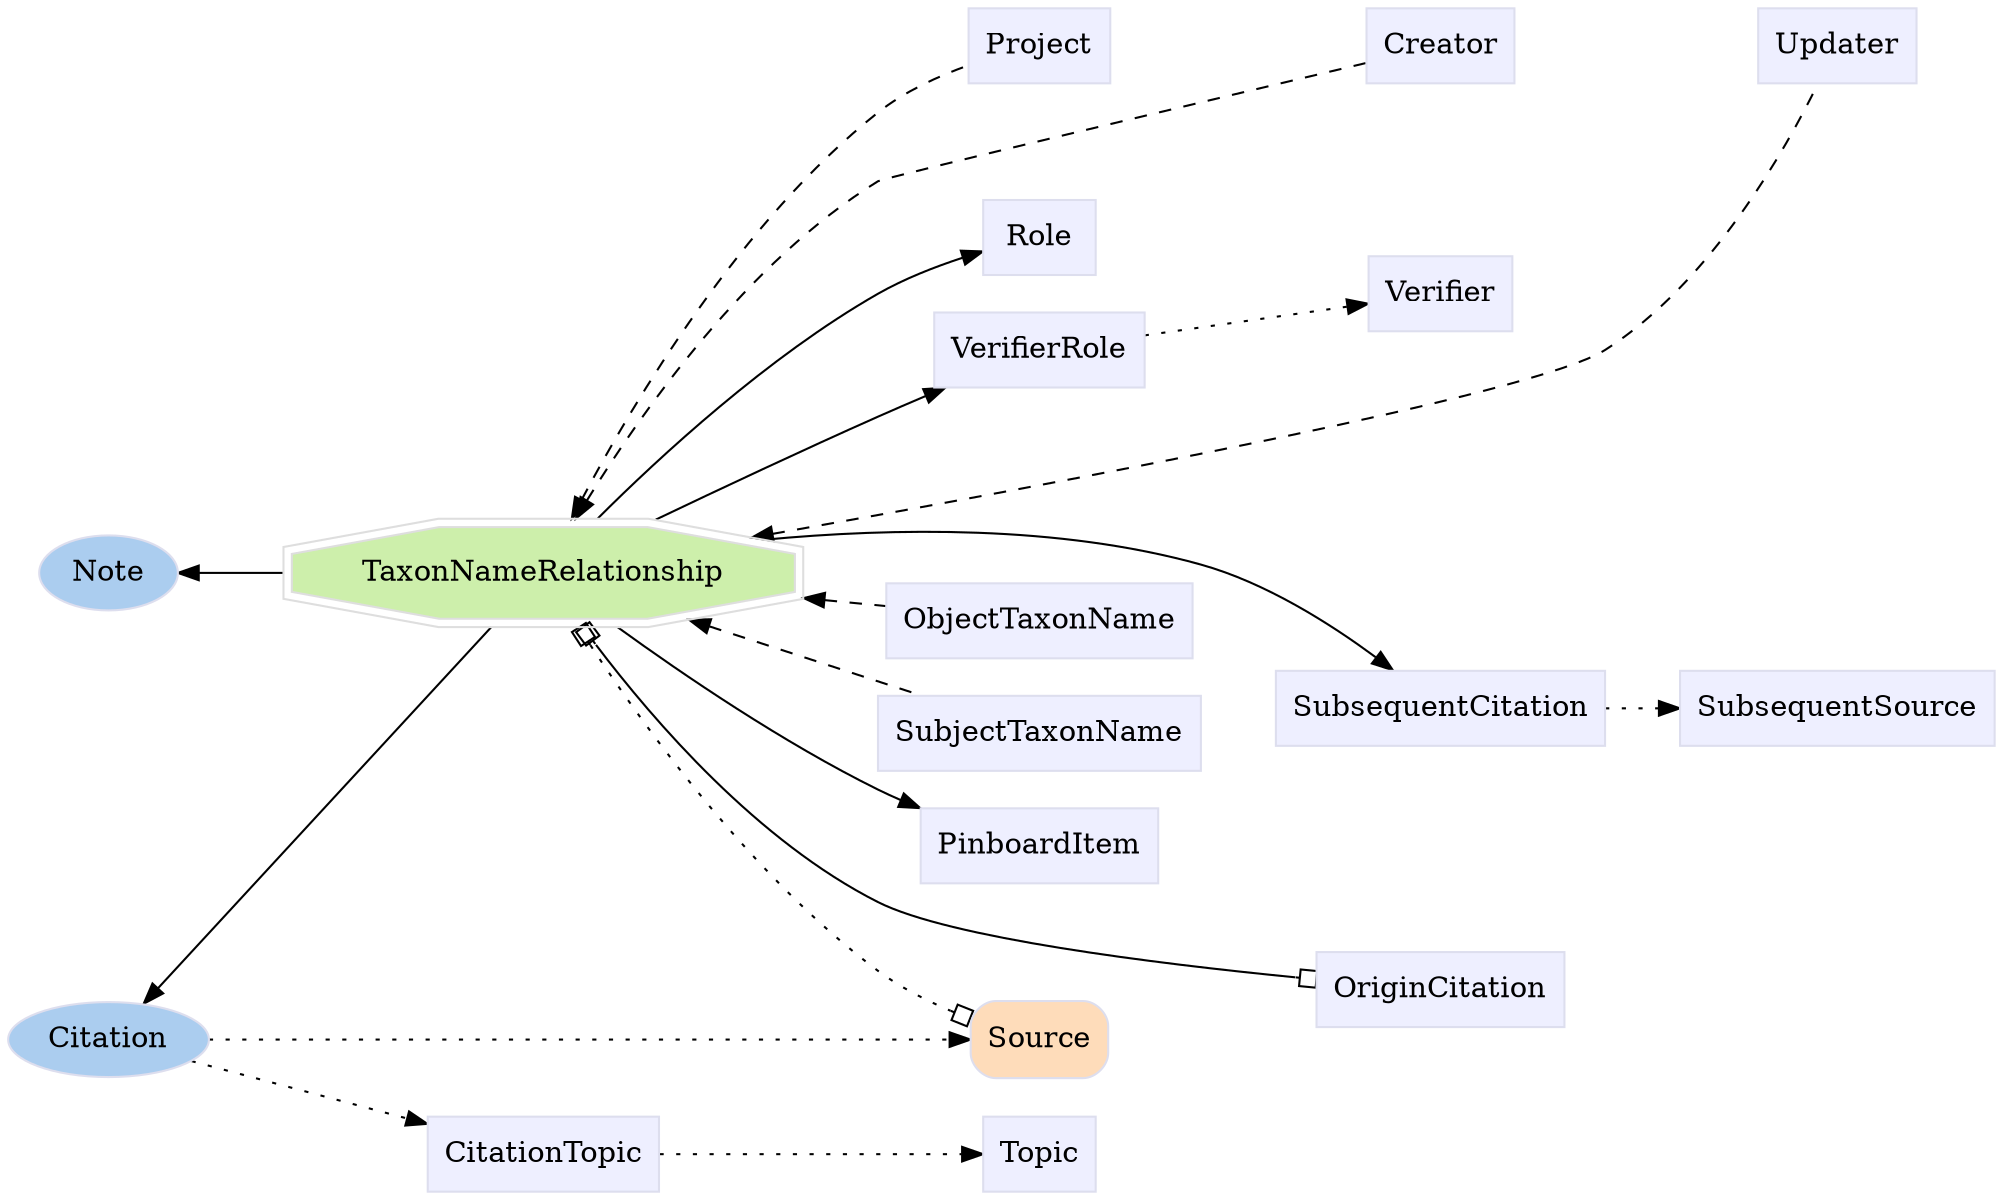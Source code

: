 digraph TaxonNameRelationship {
	graph [bb="0,0,806.85,555.77",
		label="",
		outputorder=edgesfirst,
		rankdir=LR
	];
	node [label="\N"];
	subgraph core {
		Source	[color="#dddeee",
			fillcolor="#fedcba",
			group=core,
			height=0.51389,
			href="/develop/Data/models.html#source",
			label=Source,
			pos="434.35,482.77",
			shape=Mrecord,
			style=filled,
			target=_top,
			width=0.75];
	}
	subgraph supporting {
		TaxonNameRelationship	[color="#dedede",
			fillcolor="#cdefab",
			group=target,
			height=0.61111,
			href="/develop/Data/models.html#taxon-name-relationship",
			label=TaxonNameRelationship,
			pos="224.92,266.77",
			shape=doubleoctagon,
			style=filled,
			target=_top,
			width=3.0814];
		CitationTopic	[color="#dddeee",
			fillcolor="#eeefff",
			group=supporting,
			height=0.5,
			href="/develop/Data/models.html#citation-topic",
			label=CitationTopic,
			pos="224.92,537.77",
			shape=box,
			style=filled,
			target=_top,
			width=1.2778];
		PinboardItem	[color="#dddeee",
			fillcolor="#eeefff",
			group=supporting,
			height=0.5,
			href="/develop/Data/models.html#pinboard-item",
			label=PinboardItem,
			pos="434.35,243.77",
			shape=box,
			style=filled,
			target=_top,
			width=1.2639];
		Role	[color="#dddeee",
			fillcolor="#eeefff",
			group=supporting,
			height=0.5,
			href="/develop/Data/models.html#role",
			label=Role,
			pos="434.35,189.77",
			shape=box,
			style=filled,
			target=_top,
			width=0.75];
		SubsequentCitation	[color="#dddeee",
			fillcolor="#eeefff",
			group=supporting,
			height=0.5,
			href="/develop/Data/models.html#subsequent-citation",
			label=SubsequentCitation,
			pos="593.85,335.77",
			shape=box,
			style=filled,
			target=_top,
			width=1.6944];
		SubsequentSource	[color="#dddeee",
			fillcolor="#eeefff",
			group=supporting,
			height=0.5,
			href="/develop/Data/models.html#subsequent-source",
			label=SubsequentSource,
			pos="748.85,335.77",
			shape=box,
			style=filled,
			target=_top,
			width=1.6111];
		Topic	[color="#dddeee",
			fillcolor="#eeefff",
			group=supporting,
			height=0.5,
			href="/develop/Data/models.html#topic",
			label=Topic,
			pos="434.35,537.77",
			shape=box,
			style=filled,
			target=_top,
			width=0.75];
		VerifierRole	[color="#dddeee",
			fillcolor="#eeefff",
			group=supporting,
			height=0.5,
			href="/develop/Data/models.html#verifier-role",
			label=VerifierRole,
			pos="434.35,135.77",
			shape=box,
			style=filled,
			target=_top,
			width=1.1528];
		Verifier	[color="#dddeee",
			fillcolor="#eeefff",
			group=supporting,
			height=0.5,
			href="/develop/Data/models.html#verifier",
			label=Verifier,
			pos="593.85,162.77",
			shape=box,
			style=filled,
			target=_top,
			width=0.79167];
		Creator	[color="#dddeee",
			fillcolor="#eeefff",
			group=supporting,
			height=0.5,
			href="/develop/Data/models.html#creator",
			label=Creator,
			pos="593.85,43.77",
			shape=box,
			style=filled,
			target=_top,
			width=0.79167];
		ObjectTaxonName	[color="#dddeee",
			fillcolor="#eeefff",
			group=supporting,
			height=0.5,
			href="/develop/Data/models.html#object-taxon-name",
			label=ObjectTaxonName,
			pos="434.35,389.77",
			shape=box,
			style=filled,
			target=_top,
			width=1.6667];
		Project	[color="#dddeee",
			fillcolor="#eeefff",
			group=supporting,
			height=0.5,
			href="/develop/Data/models.html#project",
			label=Project,
			pos="434.35,43.77",
			shape=box,
			style=filled,
			target=_top,
			width=0.76389];
		SubjectTaxonName	[color="#dddeee",
			fillcolor="#eeefff",
			group=supporting,
			height=0.5,
			href="/develop/Data/models.html#subject-taxon-name",
			label=SubjectTaxonName,
			pos="434.35,335.77",
			shape=box,
			style=filled,
			target=_top,
			width=1.7361];
		Updater	[color="#dddeee",
			fillcolor="#eeefff",
			group=supporting,
			height=0.5,
			href="/develop/Data/models.html#updater",
			label=Updater,
			pos="748.85,43.77",
			shape=box,
			style=filled,
			target=_top,
			width=0.83333];
		OriginCitation	[color="#dddeee",
			fillcolor="#eeefff",
			group=supporting,
			height=0.5,
			href="/develop/Data/models.html#origin-citation",
			label=OriginCitation,
			pos="593.85,458.77",
			shape=box,
			style=filled,
			target=_top,
			width=1.3194];
	}
	subgraph annotator_cluster {
		graph [rank=min];
		Citation	[color="#dddeee",
			fillcolor="#abcdef",
			group=annotator,
			height=0.5,
			href="/develop/Data/models.html#citation",
			label=Citation,
			pos="38.997,482.77",
			shape=oval,
			style=filled,
			target=_top,
			width=1.0832];
		Note	[color="#dddeee",
			fillcolor="#abcdef",
			group=annotator,
			height=0.5,
			href="/develop/Data/models.html#note",
			label=Note,
			pos="38.997,266.77",
			shape=oval,
			style=filled,
			target=_top,
			width=0.77632];
	}
	Citation -> Source	[pos="e,407.08,482.77 78.071,482.77 153.78,482.77 322.35,482.77 396.8,482.77",
		style=dotted];
	Citation -> CitationTopic	[pos="e,178.82,524.28 72.034,492.35 98.688,500.32 137.24,511.85 168.83,521.3",
		style=dotted];
	Source -> SubsequentCitation	[pos="e,573.38,353.94 454.67,464.74 482.53,438.74 534.14,390.57 565.79,361.03",
		style=invis];
	Source -> OriginCitation	[pos="e,546.11,465.89 461.36,478.81 481.65,475.72 510.58,471.31 536.14,467.41",
		style=invis];
	TaxonNameRelationship -> Citation	[pos="e,54.429,465.82 204.98,289.02 170.33,329.71 96.986,415.84 60.918,458.2"];
	TaxonNameRelationship -> Note	[pos="e,67.136,266.77 114.02,266.77 100.84,266.77 88.171,266.77 77.155,266.77"];
	TaxonNameRelationship -> Source	[arrowhead=obox,
		arrowtail=obox,
		dir=both,
		pos="s,239.29,288.88 e,407.07,471.59 244.92,297.73 270.13,336.91 317.83,404.72 371.85,449.77 379.66,456.28 388.95,462.06 397.92,466.9",
		style=dotted];
	TaxonNameRelationship -> PinboardItem	[pos="e,388.61,248.73 331.16,255.1 347.46,253.29 363.71,251.49 378.3,249.87"];
	TaxonNameRelationship -> Role	[pos="e,407.27,199.45 280.42,246.54 317.52,232.77 365.55,214.94 397.8,202.97"];
	TaxonNameRelationship -> SubsequentCitation	[pos="e,532.96,317.73 325.86,279.33 377.23,286.53 440.69,296.56 496.85,308.77 505.4,310.63 514.31,312.8 523.1,315.1"];
	TaxonNameRelationship -> VerifierRole	[pos="e,392.74,152.18 253.3,244.65 281.81,222.26 328.3,187.5 371.85,162.77 375.56,160.66 379.47,158.61 383.43,156.63"];
	TaxonNameRelationship -> Creator	[dir=back,
		pos="s,231.01,244.46 233.58,234.7 248.9,178.63 289.18,64.239 371.85,16.77 433.7,-18.741 521.19,10.958 565.24,30.317",
		style=dashed];
	TaxonNameRelationship -> ObjectTaxonName	[dir=back,
		pos="s,256.3,288.93 264.84,294.96 293.62,315.16 334.18,342.3 371.85,362.77 377.49,365.83 383.54,368.82 389.57,371.64",
		style=dashed];
	TaxonNameRelationship -> Project	[dir=back,
		pos="s,238.45,244.49 243.62,235.79 268.15,194.97 315.88,122.83 371.85,75.77 382.17,67.095 395.23,59.886 406.66,54.52",
		style=dashed];
	TaxonNameRelationship -> SubjectTaxonName	[dir=back,
		pos="s,284.53,286.27 294.12,289.46 321.73,298.64 353.16,309.09 379.16,317.74",
		style=dashed];
	TaxonNameRelationship -> Updater	[dir=back,
		pos="s,239.05,244.69 244.76,235.82 269.11,198.83 315.19,138.22 371.85,108.77 484.46,50.248 530.68,96.978 654.85,70.77 676.57,66.186 700.62,\
59.151 718.82,53.411",
		style=dashed];
	TaxonNameRelationship -> OriginCitation	[arrowhead=obox,
		arrowtail=obox,
		dir=both,
		pos="s,240.66,289 e,546.15,457.97 246.63,297.36 271.92,332.13 318.02,387.81 371.85,416.77 423.02,444.29 489.34,454.01 535.93,457.32"];
	CitationTopic -> Topic	[pos="e,407.1,537.77 270.93,537.77 308.62,537.77 361.73,537.77 396.82,537.77",
		style=dotted];
	Role -> Verifier	[pos="e,565.22,167.51 461.36,185.31 486.89,180.94 526.09,174.22 555.05,169.25",
		style=invis];
	SubsequentCitation -> SubsequentSource	[pos="e,690.5,335.77 654.89,335.77 663.22,335.77 671.82,335.77 680.28,335.77",
		style=dotted];
	VerifierRole -> Verifier	[pos="e,565.32,158.05 475.91,142.72 500.37,146.91 531.31,152.22 555.22,156.32",
		style=dotted];
	Creator -> Updater	[pos="e,718.79,43.77 622.56,43.77 646.59,43.77 681.63,43.77 708.55,43.77",
		style=invis];
	Project -> Creator	[pos="e,565.21,43.77 462.07,43.77 487.63,43.77 526.43,43.77 555.13,43.77",
		style=invis];
}
